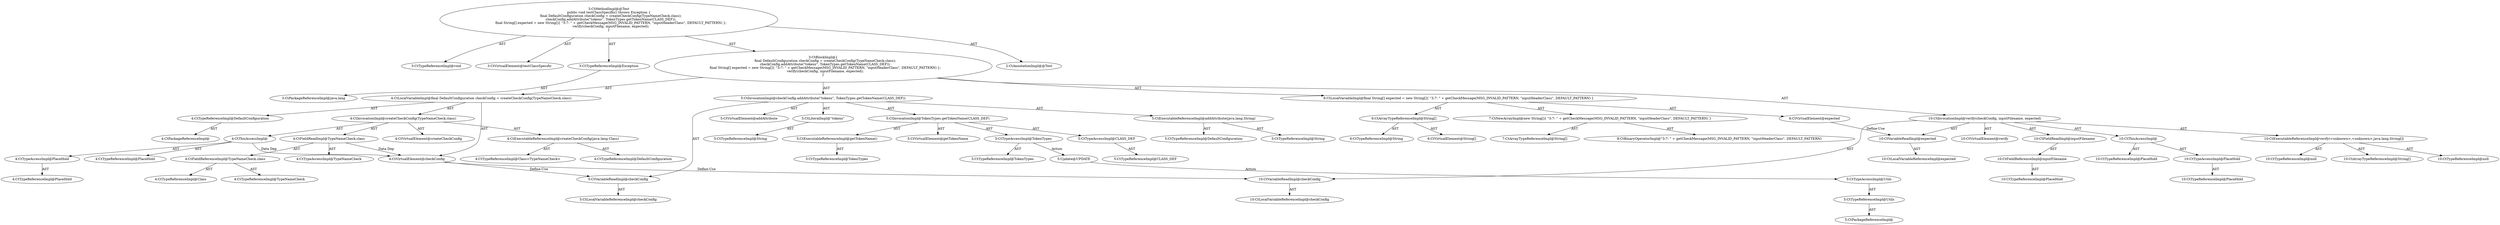 digraph "testClassSpecific#?" {
0 [label="3:CtTypeReferenceImpl@void" shape=ellipse]
1 [label="3:CtVirtualElement@testClassSpecific" shape=ellipse]
2 [label="3:CtTypeReferenceImpl@Exception" shape=ellipse]
3 [label="3:CtPackageReferenceImpl@java.lang" shape=ellipse]
4 [label="4:CtTypeReferenceImpl@DefaultConfiguration" shape=ellipse]
5 [label="4:CtPackageReferenceImpl@" shape=ellipse]
6 [label="4:CtExecutableReferenceImpl@createCheckConfig(java.lang.Class)" shape=ellipse]
7 [label="4:CtTypeReferenceImpl@DefaultConfiguration" shape=ellipse]
8 [label="4:CtTypeReferenceImpl@Class<TypeNameCheck>" shape=ellipse]
9 [label="4:CtVirtualElement@createCheckConfig" shape=ellipse]
10 [label="4:CtTypeAccessImpl@PlaceHold" shape=ellipse]
11 [label="4:CtTypeReferenceImpl@PlaceHold" shape=ellipse]
12 [label="4:CtThisAccessImpl@" shape=ellipse]
13 [label="4:CtTypeReferenceImpl@PlaceHold" shape=ellipse]
14 [label="4:CtFieldReferenceImpl@TypeNameCheck.class" shape=ellipse]
15 [label="4:CtTypeReferenceImpl@TypeNameCheck" shape=ellipse]
16 [label="4:CtTypeReferenceImpl@Class" shape=ellipse]
17 [label="4:CtFieldReadImpl@TypeNameCheck.class" shape=ellipse]
18 [label="4:CtTypeAccessImpl@TypeNameCheck" shape=ellipse]
19 [label="4:CtInvocationImpl@createCheckConfig(TypeNameCheck.class)" shape=ellipse]
20 [label="4:CtVirtualElement@checkConfig" shape=ellipse]
21 [label="4:CtLocalVariableImpl@final DefaultConfiguration checkConfig = createCheckConfig(TypeNameCheck.class)" shape=ellipse]
22 [label="5:CtExecutableReferenceImpl@addAttribute(java.lang.String)" shape=ellipse]
23 [label="5:CtTypeReferenceImpl@DefaultConfiguration" shape=ellipse]
24 [label="5:CtTypeReferenceImpl@String" shape=ellipse]
25 [label="5:CtVirtualElement@addAttribute" shape=ellipse]
26 [label="5:CtVariableReadImpl@checkConfig" shape=ellipse]
27 [label="5:CtLocalVariableReferenceImpl@checkConfig" shape=ellipse]
28 [label="5:CtLiteralImpl@\"tokens\"" shape=ellipse]
29 [label="5:CtTypeReferenceImpl@String" shape=ellipse]
30 [label="5:CtExecutableReferenceImpl@getTokenName()" shape=ellipse]
31 [label="5:CtTypeReferenceImpl@TokenTypes" shape=ellipse]
32 [label="5:CtVirtualElement@getTokenName" shape=ellipse]
33 [label="5:CtTypeAccessImpl@TokenTypes" shape=ellipse]
34 [label="5:CtTypeReferenceImpl@TokenTypes" shape=ellipse]
35 [label="5:CtTypeAccessImpl@CLASS_DEF" shape=ellipse]
36 [label="5:CtTypeReferenceImpl@CLASS_DEF" shape=ellipse]
37 [label="5:CtInvocationImpl@TokenTypes.getTokenName(CLASS_DEF)" shape=ellipse]
38 [label="5:CtInvocationImpl@checkConfig.addAttribute(\"tokens\", TokenTypes.getTokenName(CLASS_DEF))" shape=ellipse]
39 [label="6:CtVirtualElement@String[]" shape=ellipse]
40 [label="6:CtArrayTypeReferenceImpl@String[]" shape=ellipse]
41 [label="6:CtTypeReferenceImpl@String" shape=ellipse]
42 [label="7:CtNewArrayImpl@new String[]\{ \"3:7: \" + getCheckMessage(MSG_INVALID_PATTERN, \"inputHeaderClass\", DEFAULT_PATTERN) \}" shape=ellipse]
43 [label="7:CtArrayTypeReferenceImpl@String[]" shape=ellipse]
44 [label="8:CtBinaryOperatorImpl@\"3:7: \" + getCheckMessage(MSG_INVALID_PATTERN, \"inputHeaderClass\", DEFAULT_PATTERN)" shape=ellipse]
45 [label="6:CtVirtualElement@expected" shape=ellipse]
46 [label="6:CtLocalVariableImpl@final String[] expected = new String[]\{ \"3:7: \" + getCheckMessage(MSG_INVALID_PATTERN, \"inputHeaderClass\", DEFAULT_PATTERN) \}" shape=ellipse]
47 [label="10:CtExecutableReferenceImpl@verify(<unknown>,<unknown>,java.lang.String[])" shape=ellipse]
48 [label="10:CtTypeReferenceImpl@null" shape=ellipse]
49 [label="10:CtTypeReferenceImpl@null" shape=ellipse]
50 [label="10:CtArrayTypeReferenceImpl@String[]" shape=ellipse]
51 [label="10:CtVirtualElement@verify" shape=ellipse]
52 [label="10:CtTypeAccessImpl@PlaceHold" shape=ellipse]
53 [label="10:CtTypeReferenceImpl@PlaceHold" shape=ellipse]
54 [label="10:CtThisAccessImpl@" shape=ellipse]
55 [label="10:CtTypeReferenceImpl@PlaceHold" shape=ellipse]
56 [label="10:CtVariableReadImpl@checkConfig" shape=ellipse]
57 [label="10:CtLocalVariableReferenceImpl@checkConfig" shape=ellipse]
58 [label="10:CtFieldReferenceImpl@inputFilename" shape=ellipse]
59 [label="10:CtTypeReferenceImpl@PlaceHold" shape=ellipse]
60 [label="10:CtFieldReadImpl@inputFilename" shape=ellipse]
61 [label="10:CtVariableReadImpl@expected" shape=ellipse]
62 [label="10:CtLocalVariableReferenceImpl@expected" shape=ellipse]
63 [label="10:CtInvocationImpl@verify(checkConfig, inputFilename, expected)" shape=ellipse]
64 [label="3:CtBlockImpl@\{
    final DefaultConfiguration checkConfig = createCheckConfig(TypeNameCheck.class);
    checkConfig.addAttribute(\"tokens\", TokenTypes.getTokenName(CLASS_DEF));
    final String[] expected = new String[]\{ \"3:7: \" + getCheckMessage(MSG_INVALID_PATTERN, \"inputHeaderClass\", DEFAULT_PATTERN) \};
    verify(checkConfig, inputFilename, expected);
\}" shape=ellipse]
65 [label="3:CtMethodImpl@@Test
public void testClassSpecific() throws Exception \{
    final DefaultConfiguration checkConfig = createCheckConfig(TypeNameCheck.class);
    checkConfig.addAttribute(\"tokens\", TokenTypes.getTokenName(CLASS_DEF));
    final String[] expected = new String[]\{ \"3:7: \" + getCheckMessage(MSG_INVALID_PATTERN, \"inputHeaderClass\", DEFAULT_PATTERN) \};
    verify(checkConfig, inputFilename, expected);
\}" shape=ellipse]
66 [label="2:CtAnnotationImpl@@Test" shape=ellipse]
67 [label="5:Update@UPDATE" shape=ellipse]
68 [label="5:CtPackageReferenceImpl@" shape=ellipse]
69 [label="5:CtTypeReferenceImpl@Utils" shape=ellipse]
70 [label="5:CtTypeAccessImpl@Utils" shape=ellipse]
2 -> 3 [label="AST"];
4 -> 5 [label="AST"];
6 -> 7 [label="AST"];
6 -> 8 [label="AST"];
10 -> 11 [label="AST"];
12 -> 13 [label="AST"];
12 -> 10 [label="AST"];
12 -> 20 [label="Data Dep"];
14 -> 15 [label="AST"];
14 -> 16 [label="AST"];
17 -> 18 [label="AST"];
17 -> 14 [label="AST"];
17 -> 20 [label="Data Dep"];
19 -> 9 [label="AST"];
19 -> 12 [label="AST"];
19 -> 6 [label="AST"];
19 -> 17 [label="AST"];
20 -> 26 [label="Define-Use"];
20 -> 56 [label="Define-Use"];
21 -> 20 [label="AST"];
21 -> 4 [label="AST"];
21 -> 19 [label="AST"];
22 -> 23 [label="AST"];
22 -> 24 [label="AST"];
26 -> 27 [label="AST"];
28 -> 29 [label="AST"];
30 -> 31 [label="AST"];
33 -> 34 [label="AST"];
33 -> 67 [label="Action"];
35 -> 36 [label="AST"];
37 -> 32 [label="AST"];
37 -> 33 [label="AST"];
37 -> 30 [label="AST"];
37 -> 35 [label="AST"];
38 -> 25 [label="AST"];
38 -> 26 [label="AST"];
38 -> 22 [label="AST"];
38 -> 28 [label="AST"];
38 -> 37 [label="AST"];
40 -> 39 [label="AST"];
40 -> 41 [label="AST"];
42 -> 43 [label="AST"];
42 -> 44 [label="AST"];
45 -> 61 [label="Define-Use"];
46 -> 45 [label="AST"];
46 -> 40 [label="AST"];
46 -> 42 [label="AST"];
47 -> 48 [label="AST"];
47 -> 49 [label="AST"];
47 -> 50 [label="AST"];
52 -> 53 [label="AST"];
54 -> 55 [label="AST"];
54 -> 52 [label="AST"];
56 -> 57 [label="AST"];
58 -> 59 [label="AST"];
60 -> 58 [label="AST"];
61 -> 62 [label="AST"];
63 -> 51 [label="AST"];
63 -> 54 [label="AST"];
63 -> 47 [label="AST"];
63 -> 56 [label="AST"];
63 -> 60 [label="AST"];
63 -> 61 [label="AST"];
64 -> 21 [label="AST"];
64 -> 38 [label="AST"];
64 -> 46 [label="AST"];
64 -> 63 [label="AST"];
65 -> 1 [label="AST"];
65 -> 66 [label="AST"];
65 -> 0 [label="AST"];
65 -> 2 [label="AST"];
65 -> 64 [label="AST"];
67 -> 70 [label="Action"];
69 -> 68 [label="AST"];
70 -> 69 [label="AST"];
}
